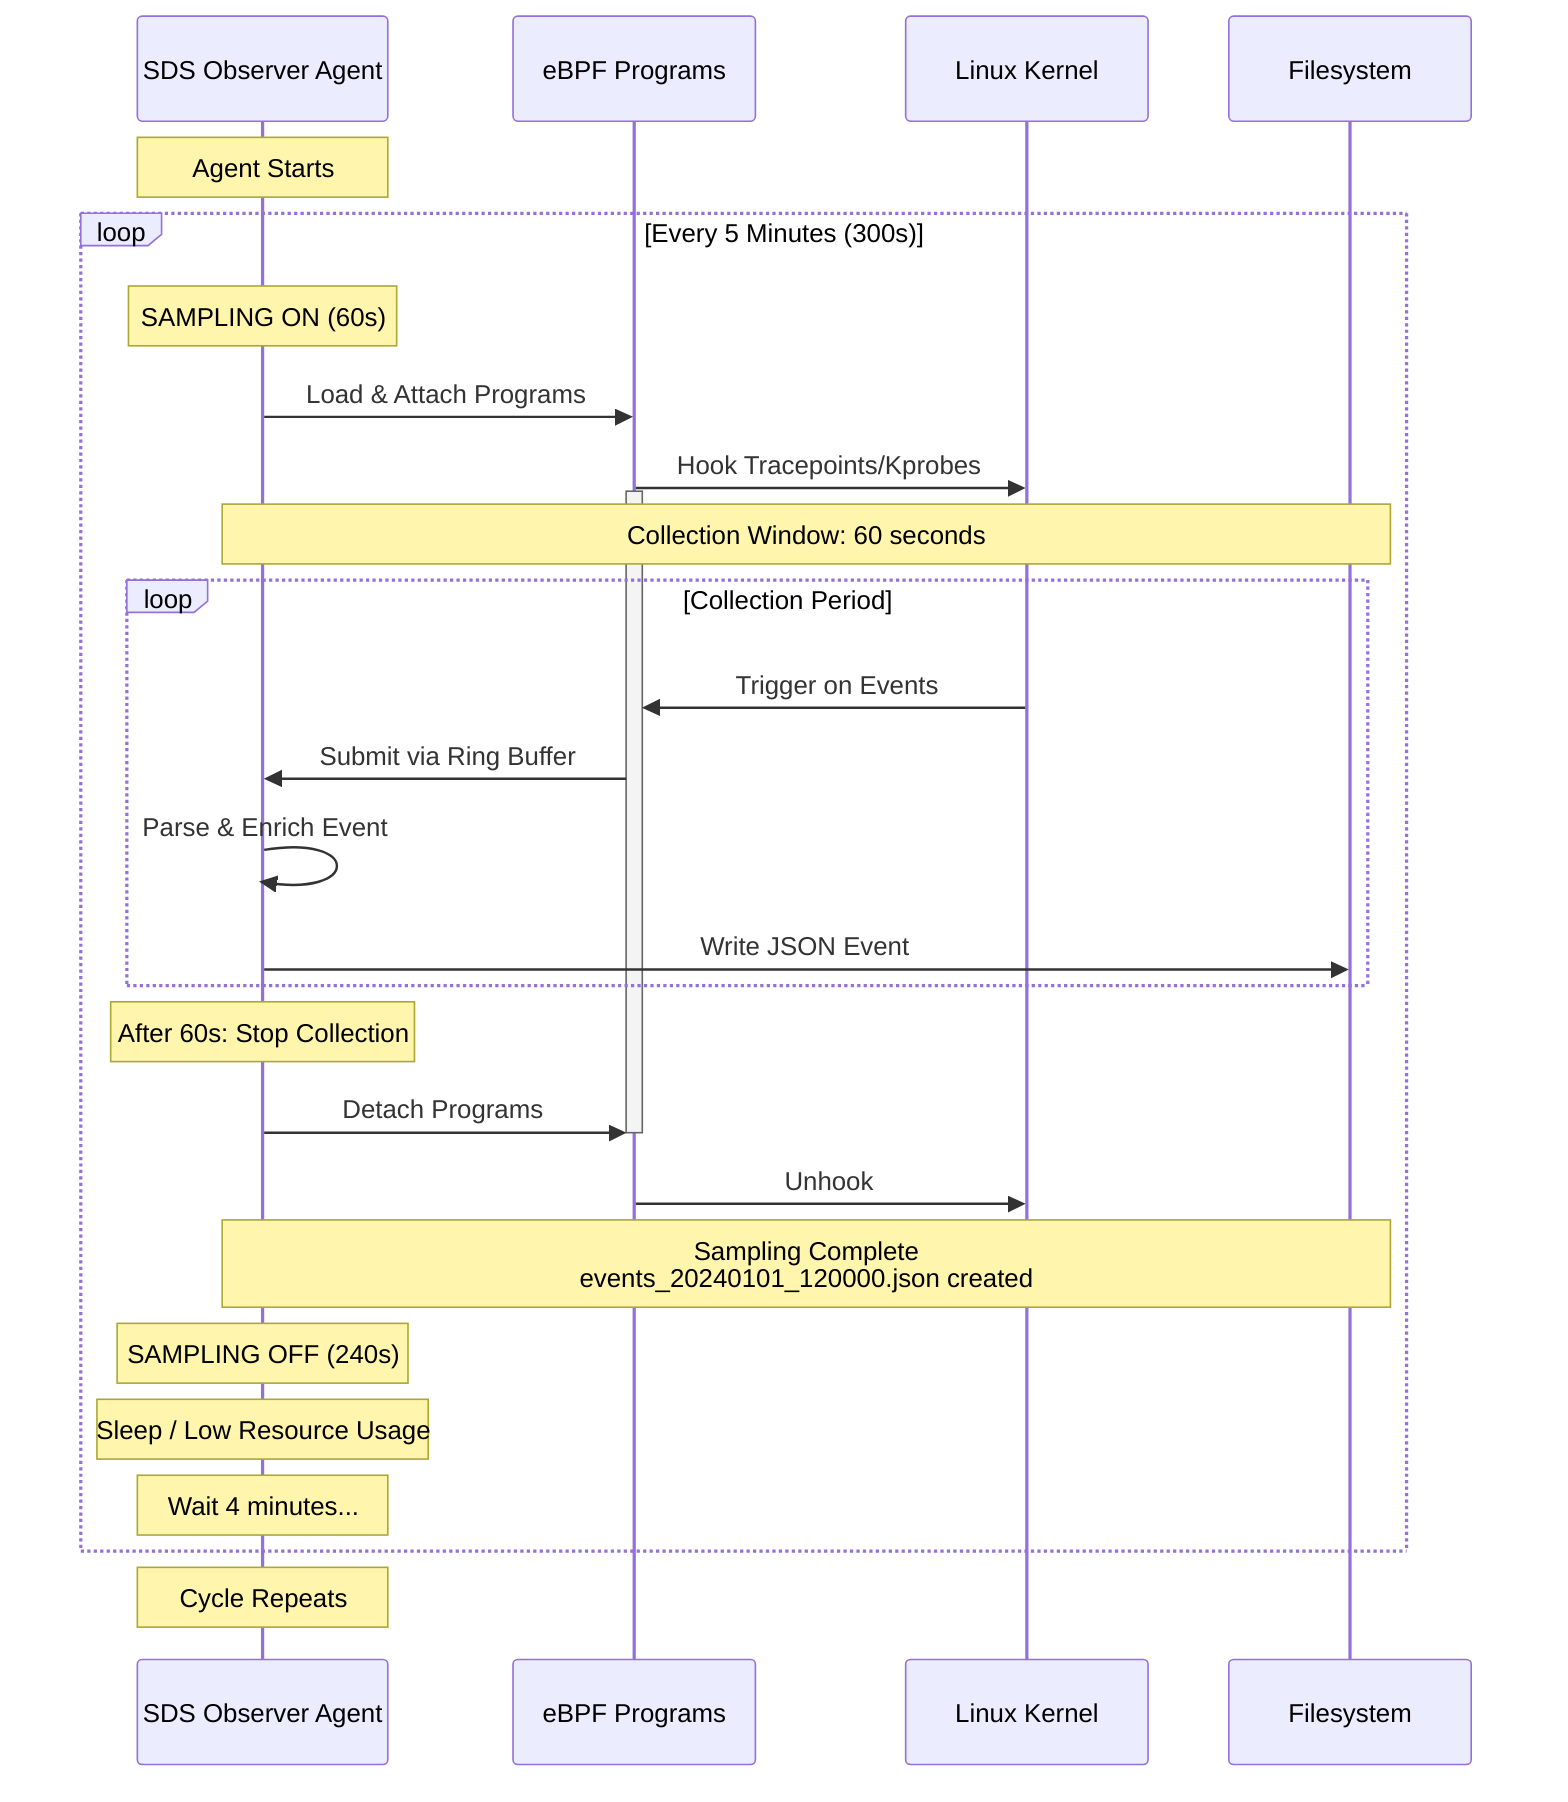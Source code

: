 %% Phase 1: Sparse Sampling Cycle
%% Shows the timing and flow of the 60s ON / 4min OFF sampling pattern

sequenceDiagram
    participant Agent as SDS Observer Agent
    participant eBPF as eBPF Programs
    participant Kernel as Linux Kernel
    participant FS as Filesystem

    Note over Agent: Agent Starts

    loop Every 5 Minutes (300s)
        Note over Agent: SAMPLING ON (60s)

        Agent->>eBPF: Load & Attach Programs
        eBPF->>Kernel: Hook Tracepoints/Kprobes
        activate eBPF

        Note over Agent,FS: Collection Window: 60 seconds

        loop Collection Period
            Kernel->>eBPF: Trigger on Events
            eBPF->>Agent: Submit via Ring Buffer
            Agent->>Agent: Parse & Enrich Event
            Agent->>FS: Write JSON Event
        end

        Note over Agent: After 60s: Stop Collection

        Agent->>eBPF: Detach Programs
        deactivate eBPF
        eBPF->>Kernel: Unhook

        Note over Agent,FS: Sampling Complete<br/>events_20240101_120000.json created

        Note over Agent: SAMPLING OFF (240s)
        Note over Agent: Sleep / Low Resource Usage

        Note over Agent: Wait 4 minutes...
    end

    Note over Agent: Cycle Repeats